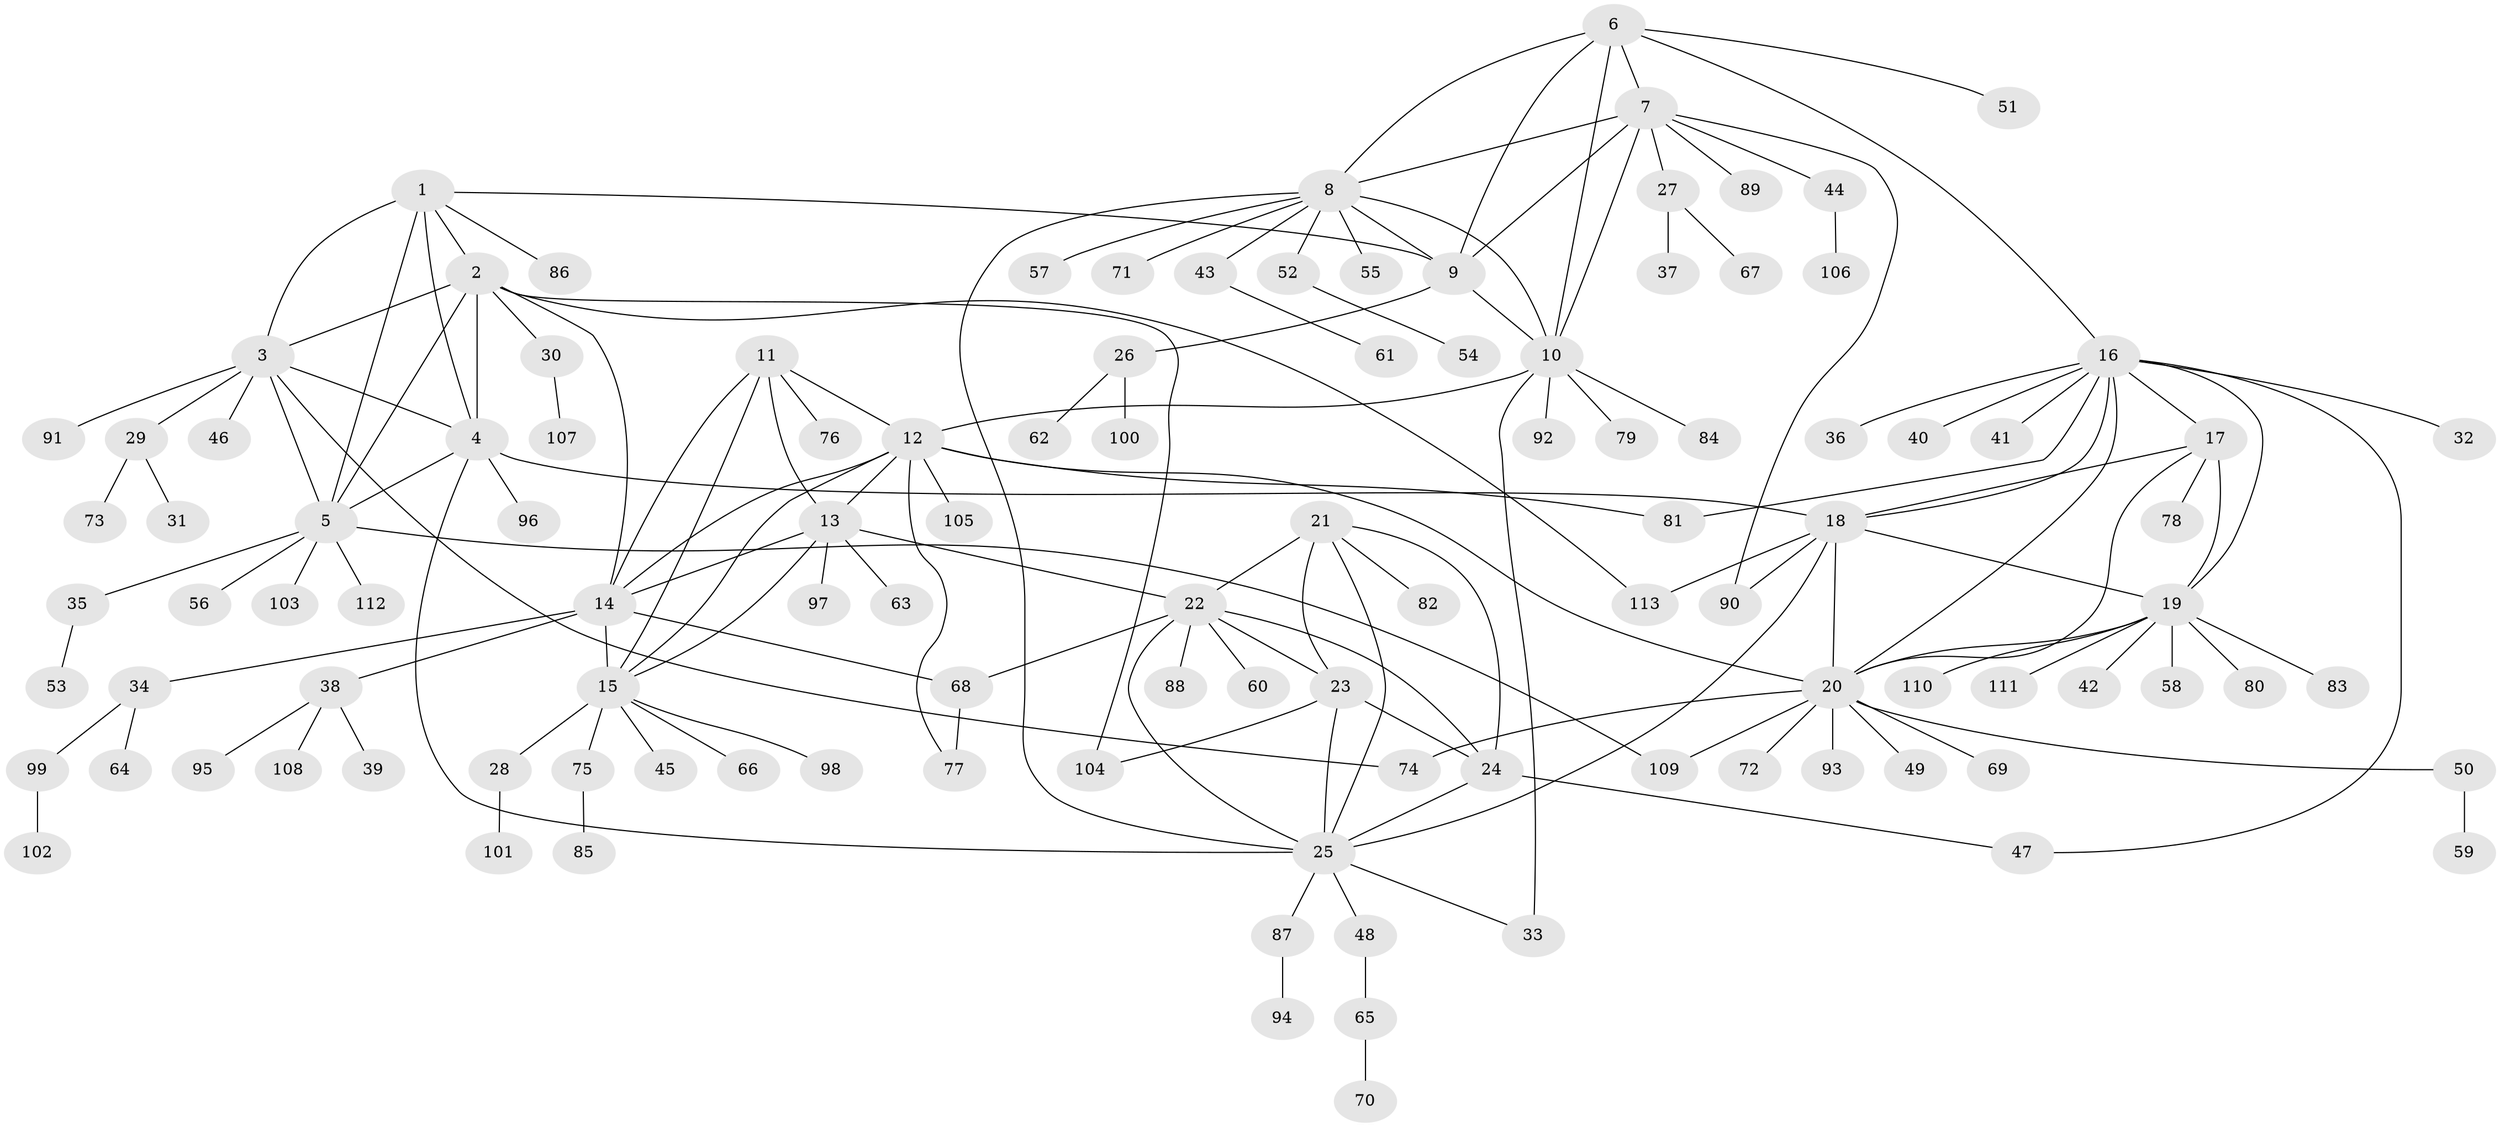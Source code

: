 // coarse degree distribution, {9: 0.022727272727272728, 6: 0.03409090909090909, 5: 0.022727272727272728, 7: 0.045454545454545456, 14: 0.011363636363636364, 4: 0.03409090909090909, 11: 0.011363636363636364, 8: 0.011363636363636364, 17: 0.011363636363636364, 3: 0.045454545454545456, 10: 0.011363636363636364, 1: 0.5909090909090909, 2: 0.14772727272727273}
// Generated by graph-tools (version 1.1) at 2025/24/03/03/25 07:24:10]
// undirected, 113 vertices, 158 edges
graph export_dot {
graph [start="1"]
  node [color=gray90,style=filled];
  1;
  2;
  3;
  4;
  5;
  6;
  7;
  8;
  9;
  10;
  11;
  12;
  13;
  14;
  15;
  16;
  17;
  18;
  19;
  20;
  21;
  22;
  23;
  24;
  25;
  26;
  27;
  28;
  29;
  30;
  31;
  32;
  33;
  34;
  35;
  36;
  37;
  38;
  39;
  40;
  41;
  42;
  43;
  44;
  45;
  46;
  47;
  48;
  49;
  50;
  51;
  52;
  53;
  54;
  55;
  56;
  57;
  58;
  59;
  60;
  61;
  62;
  63;
  64;
  65;
  66;
  67;
  68;
  69;
  70;
  71;
  72;
  73;
  74;
  75;
  76;
  77;
  78;
  79;
  80;
  81;
  82;
  83;
  84;
  85;
  86;
  87;
  88;
  89;
  90;
  91;
  92;
  93;
  94;
  95;
  96;
  97;
  98;
  99;
  100;
  101;
  102;
  103;
  104;
  105;
  106;
  107;
  108;
  109;
  110;
  111;
  112;
  113;
  1 -- 2;
  1 -- 3;
  1 -- 4;
  1 -- 5;
  1 -- 9;
  1 -- 86;
  2 -- 3;
  2 -- 4;
  2 -- 5;
  2 -- 14;
  2 -- 30;
  2 -- 104;
  2 -- 113;
  3 -- 4;
  3 -- 5;
  3 -- 29;
  3 -- 46;
  3 -- 74;
  3 -- 91;
  4 -- 5;
  4 -- 18;
  4 -- 25;
  4 -- 96;
  5 -- 35;
  5 -- 56;
  5 -- 103;
  5 -- 109;
  5 -- 112;
  6 -- 7;
  6 -- 8;
  6 -- 9;
  6 -- 10;
  6 -- 16;
  6 -- 51;
  7 -- 8;
  7 -- 9;
  7 -- 10;
  7 -- 27;
  7 -- 44;
  7 -- 89;
  7 -- 90;
  8 -- 9;
  8 -- 10;
  8 -- 25;
  8 -- 43;
  8 -- 52;
  8 -- 55;
  8 -- 57;
  8 -- 71;
  9 -- 10;
  9 -- 26;
  10 -- 12;
  10 -- 33;
  10 -- 79;
  10 -- 84;
  10 -- 92;
  11 -- 12;
  11 -- 13;
  11 -- 14;
  11 -- 15;
  11 -- 76;
  12 -- 13;
  12 -- 14;
  12 -- 15;
  12 -- 20;
  12 -- 77;
  12 -- 81;
  12 -- 105;
  13 -- 14;
  13 -- 15;
  13 -- 22;
  13 -- 63;
  13 -- 97;
  14 -- 15;
  14 -- 34;
  14 -- 38;
  14 -- 68;
  15 -- 28;
  15 -- 45;
  15 -- 66;
  15 -- 75;
  15 -- 98;
  16 -- 17;
  16 -- 18;
  16 -- 19;
  16 -- 20;
  16 -- 32;
  16 -- 36;
  16 -- 40;
  16 -- 41;
  16 -- 47;
  16 -- 81;
  17 -- 18;
  17 -- 19;
  17 -- 20;
  17 -- 78;
  18 -- 19;
  18 -- 20;
  18 -- 25;
  18 -- 90;
  18 -- 113;
  19 -- 20;
  19 -- 42;
  19 -- 58;
  19 -- 80;
  19 -- 83;
  19 -- 110;
  19 -- 111;
  20 -- 49;
  20 -- 50;
  20 -- 69;
  20 -- 72;
  20 -- 74;
  20 -- 93;
  20 -- 109;
  21 -- 22;
  21 -- 23;
  21 -- 24;
  21 -- 25;
  21 -- 82;
  22 -- 23;
  22 -- 24;
  22 -- 25;
  22 -- 60;
  22 -- 68;
  22 -- 88;
  23 -- 24;
  23 -- 25;
  23 -- 104;
  24 -- 25;
  24 -- 47;
  25 -- 33;
  25 -- 48;
  25 -- 87;
  26 -- 62;
  26 -- 100;
  27 -- 37;
  27 -- 67;
  28 -- 101;
  29 -- 31;
  29 -- 73;
  30 -- 107;
  34 -- 64;
  34 -- 99;
  35 -- 53;
  38 -- 39;
  38 -- 95;
  38 -- 108;
  43 -- 61;
  44 -- 106;
  48 -- 65;
  50 -- 59;
  52 -- 54;
  65 -- 70;
  68 -- 77;
  75 -- 85;
  87 -- 94;
  99 -- 102;
}
